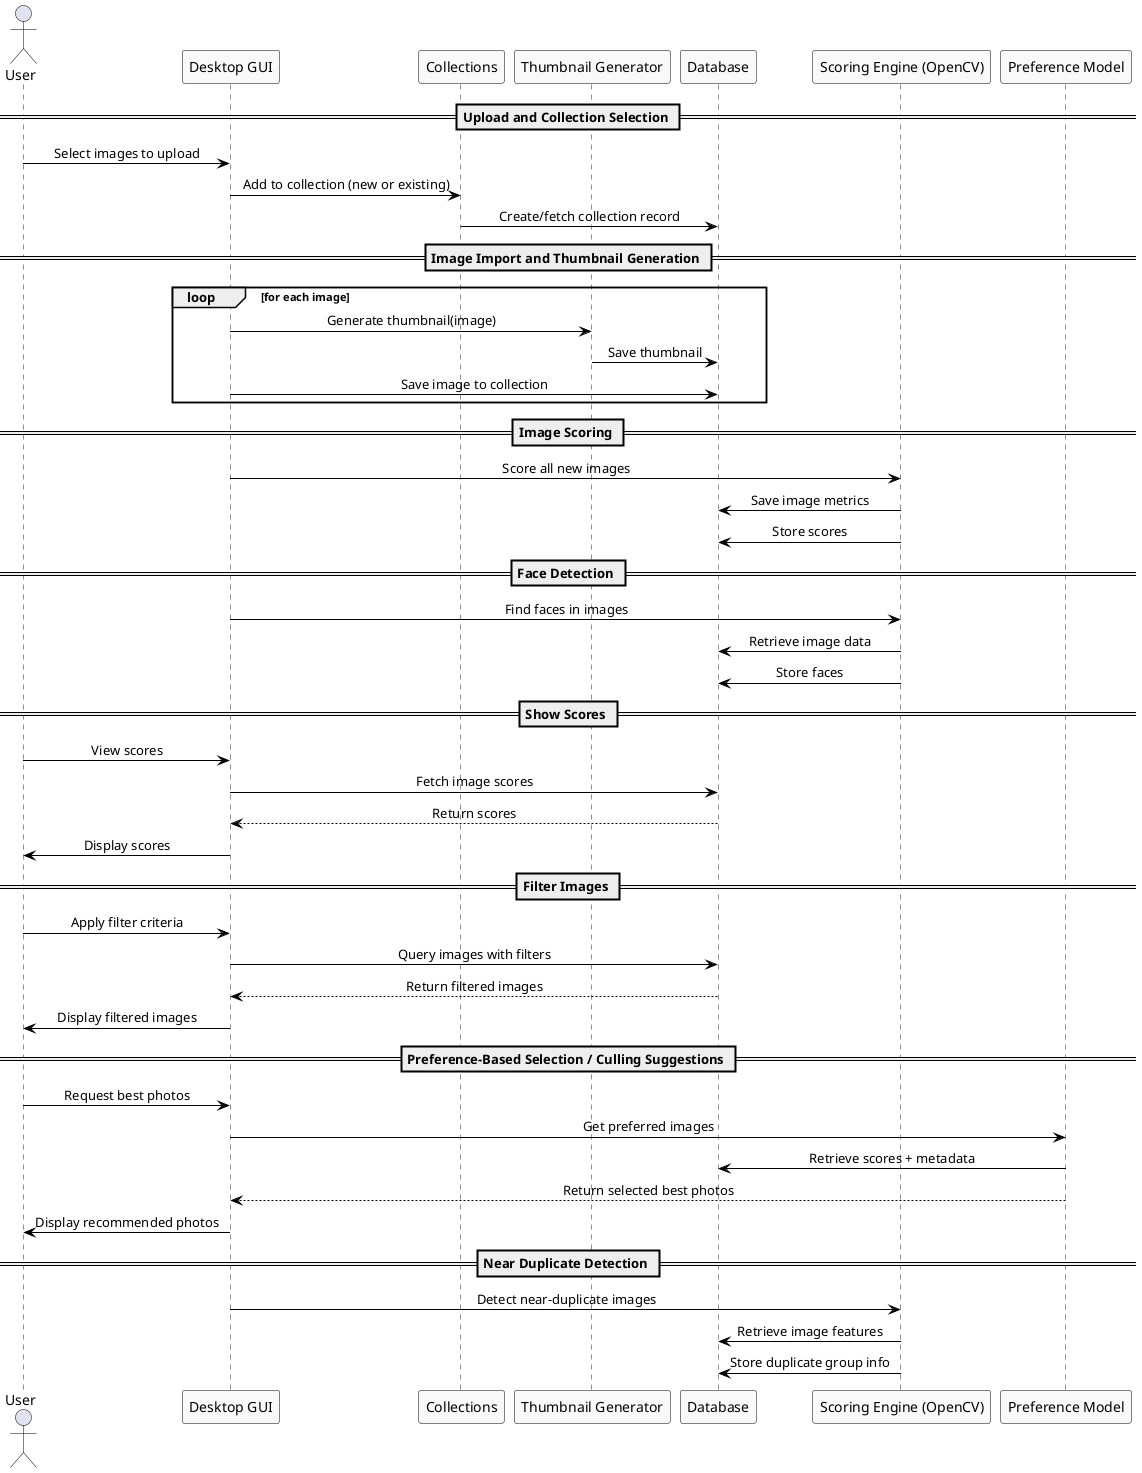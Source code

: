 @startuml
skinparam style strict
skinparam ArrowColor black
skinparam ActorBorderColor black
skinparam ParticipantBorderColor black
skinparam ParticipantBackgroundColor #F9F9F9
skinparam SequenceMessageAlign center

actor User
participant "Desktop GUI" as GUI
participant "Collections" as CM
participant "Thumbnail Generator" as TG
participant "Database" as DB
participant "Scoring Engine (OpenCV)" as SE
participant "Preference Model" as PM

== Upload and Collection Selection ==

User -> GUI : Select images to upload
GUI -> CM : Add to collection (new or existing)
CM -> DB : Create/fetch collection record

== Image Import and Thumbnail Generation ==

loop for each image
    GUI -> TG : Generate thumbnail(image)
    TG -> DB : Save thumbnail
    
    GUI -> DB : Save image to collection
end

== Image Scoring ==

GUI -> SE : Score all new images
SE -> DB : Save image metrics
SE -> DB : Store scores

== Face Detection ==

GUI -> SE : Find faces in images
SE -> DB : Retrieve image data
SE -> DB : Store faces

== Show Scores ==

User -> GUI : View scores
GUI -> DB : Fetch image scores
DB --> GUI : Return scores
GUI -> User : Display scores

== Filter Images ==

User -> GUI : Apply filter criteria
GUI -> DB : Query images with filters
DB --> GUI : Return filtered images
GUI -> User : Display filtered images

== Preference-Based Selection / Culling Suggestions ==

User -> GUI : Request best photos
GUI -> PM : Get preferred images
PM -> DB : Retrieve scores + metadata
PM --> GUI : Return selected best photos
GUI -> User : Display recommended photos

== Near Duplicate Detection ==

GUI -> SE : Detect near-duplicate images
SE -> DB : Retrieve image features
SE -> DB : Store duplicate group info

@enduml
